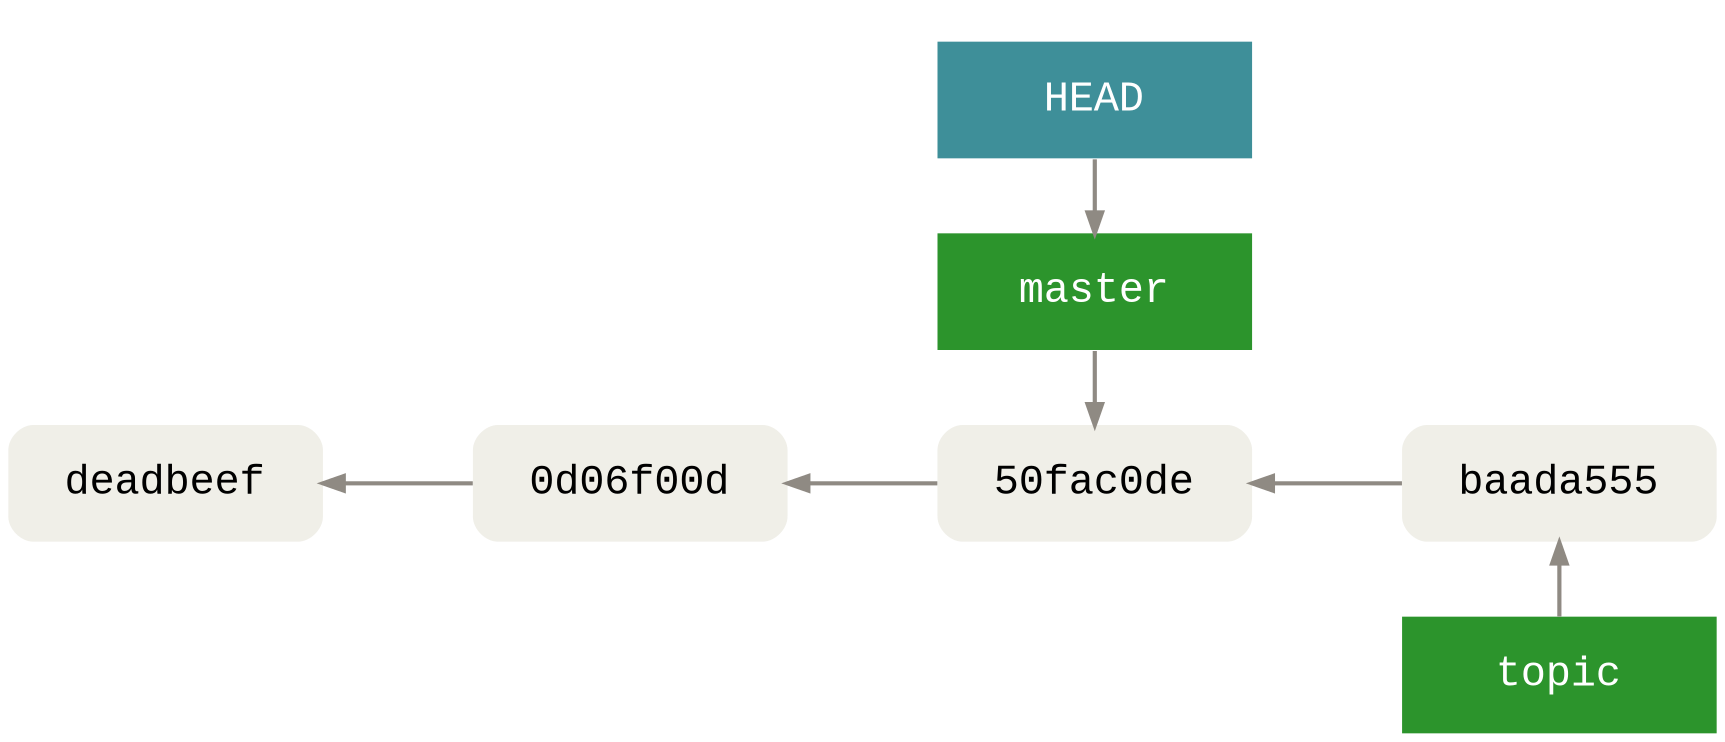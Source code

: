 digraph Git {
  bgcolor="transparent"

  rankdir=LR
  ranksep=1
  nodesep=.5

  edge [color="#8f8a83"
        penwidth=2
        dir="back"]
  node [shape=box
        fontname="Menlo, Monaco, Consolas, Lucida Console, Courier New, monospace"
        fontsize=20
        margin=".2,.23"
        width=2.1
        penwidth=0]

  node [style="rounded,filled"
        fillcolor="#f0efe8"]
  A [label="deadbeef"]
  B [label="0d06f00d"]
  C [label="50fac0de"]
  D [label="baada555"]

  node [style="filled"
        fontcolor="#ffffff"
        fillcolor="#2c942c"]
  HEAD [fillcolor="#3e8f99"]

  A -> B -> C -> D

  subgraph cluster_master {
    style=invis
    {
      rank=same
      C -> master -> HEAD
    }
  }

  // No cluster draws label below.
  {
    rank=same
    D -> topic
  }
}
